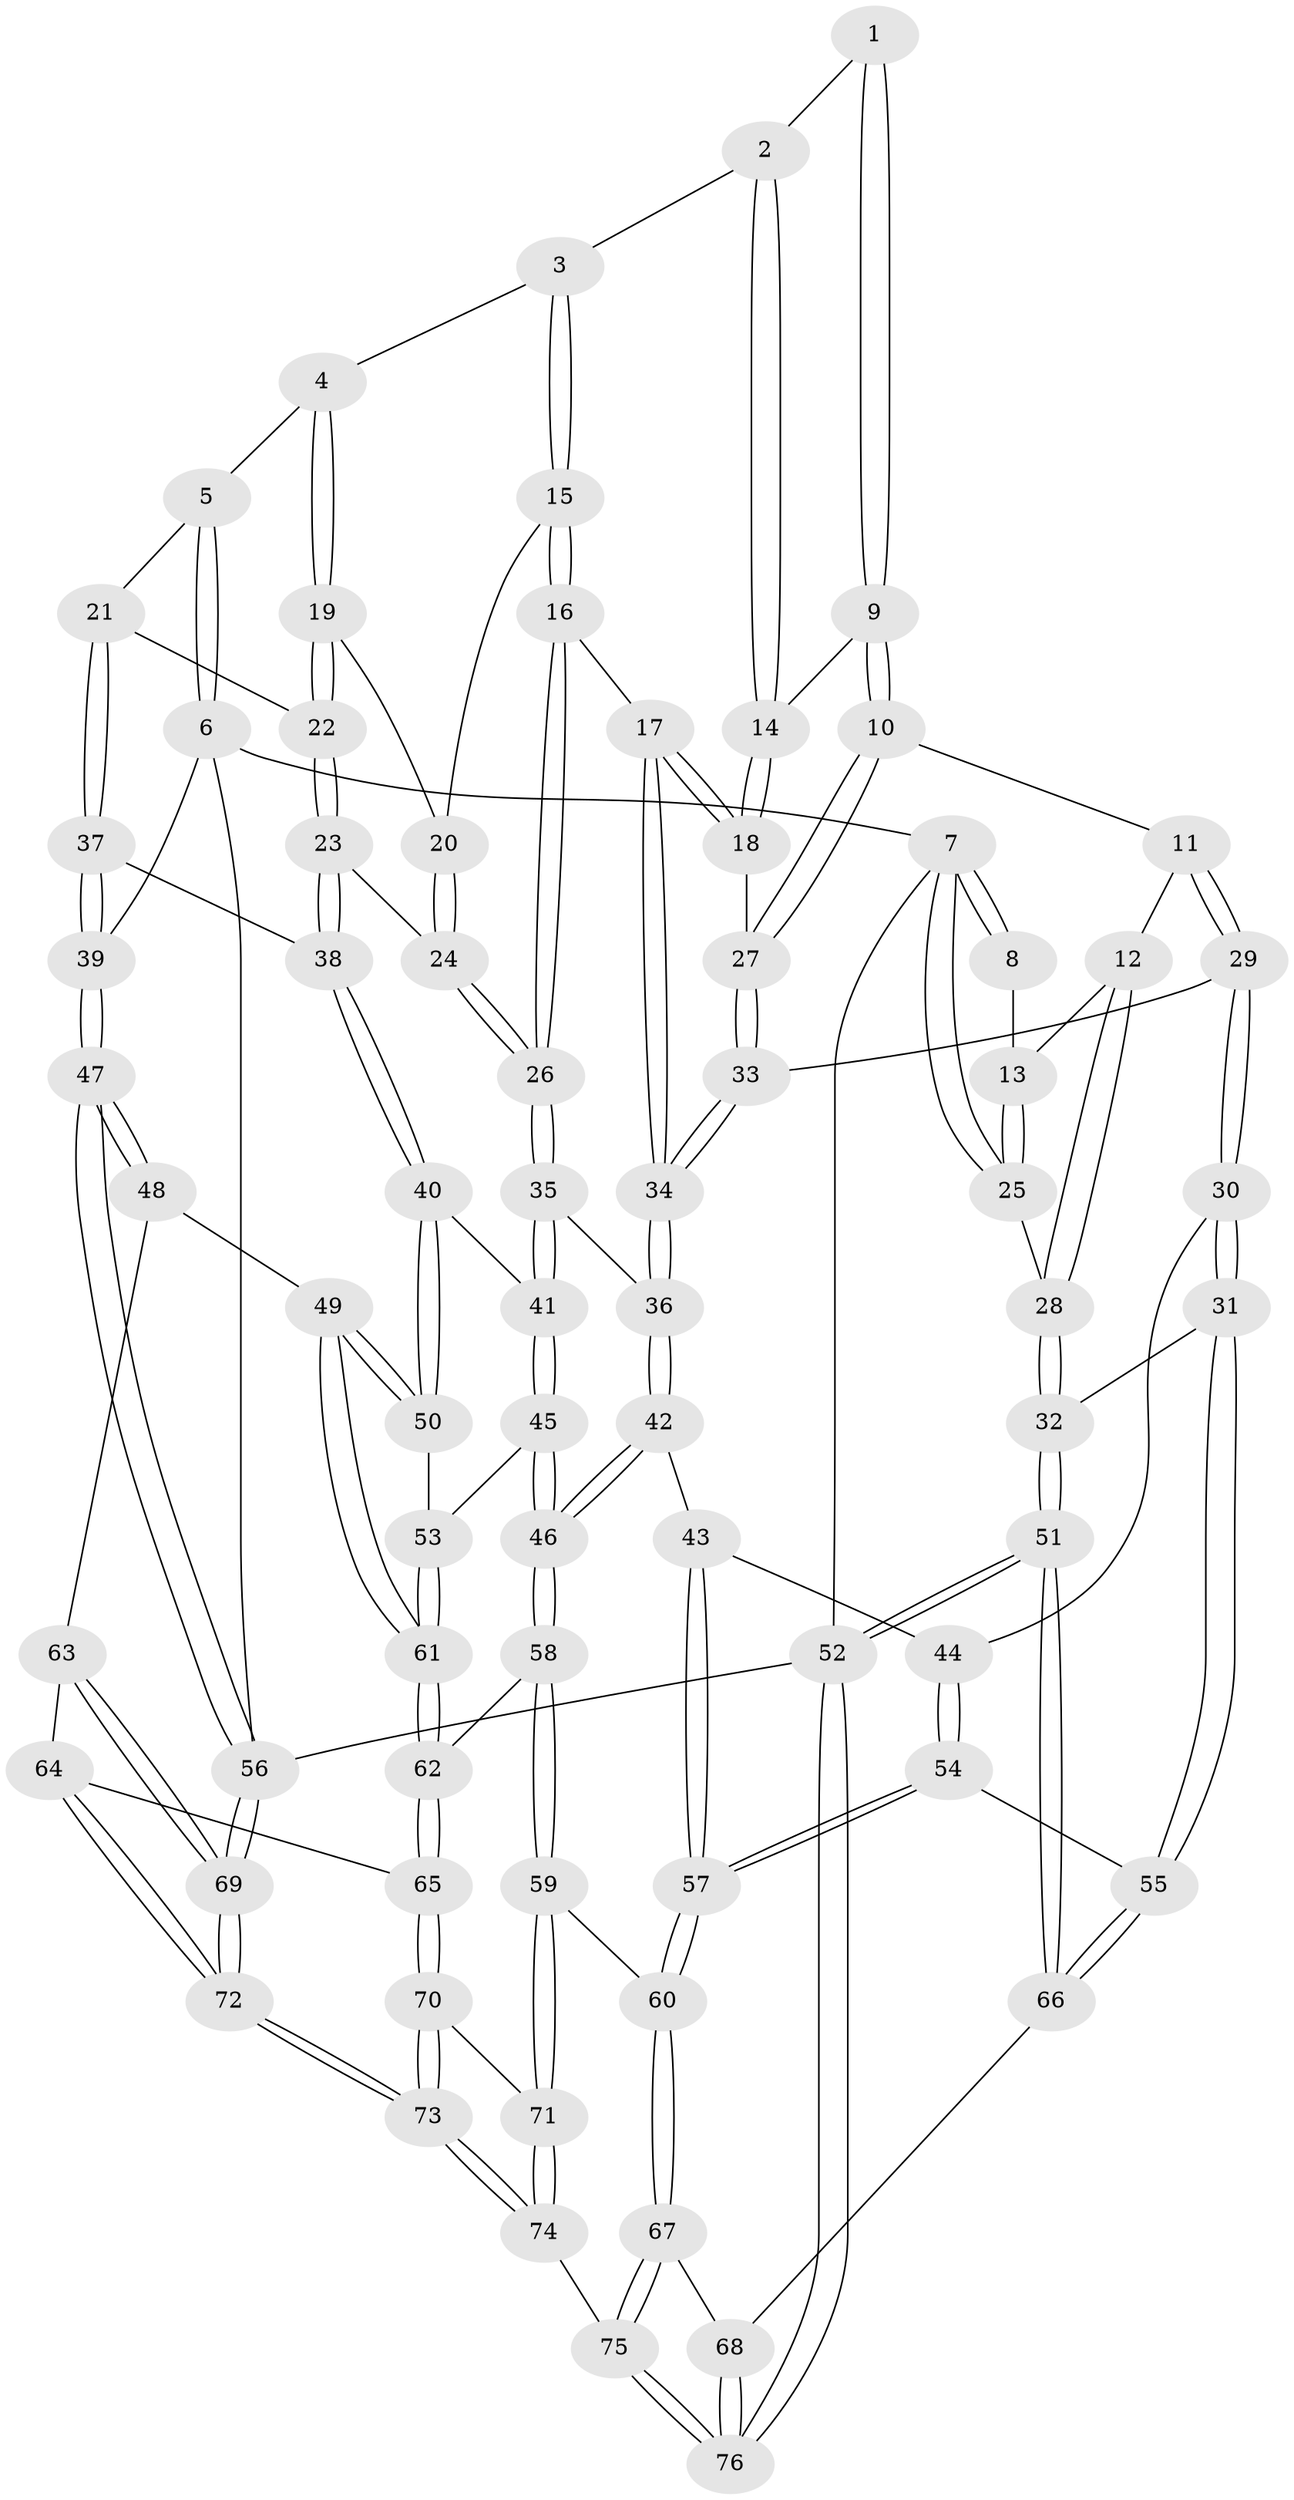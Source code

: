 // Generated by graph-tools (version 1.1) at 2025/00/03/09/25 05:00:44]
// undirected, 76 vertices, 187 edges
graph export_dot {
graph [start="1"]
  node [color=gray90,style=filled];
  1 [pos="+0.362341589793291+0"];
  2 [pos="+0.6094061673450315+0"];
  3 [pos="+0.6579923243848106+0"];
  4 [pos="+0.9196125572821809+0"];
  5 [pos="+0.9669474922656339+0"];
  6 [pos="+1+0"];
  7 [pos="+0+0"];
  8 [pos="+0.058439111252928194+0"];
  9 [pos="+0.33066200489145553+0.10463651279723511"];
  10 [pos="+0.2503199448052478+0.15518847365909708"];
  11 [pos="+0.18152822730015086+0.16575401020116637"];
  12 [pos="+0.17765477766206586+0.16250555714273834"];
  13 [pos="+0.13319330776869692+0.10167310754205429"];
  14 [pos="+0.4292602812059727+0.1595129187937155"];
  15 [pos="+0.622557976525161+0.13632657110580268"];
  16 [pos="+0.6186266335731381+0.14536659678216338"];
  17 [pos="+0.503249372874174+0.2324816343796058"];
  18 [pos="+0.44722275685994956+0.18099331520609346"];
  19 [pos="+0.857012381332617+0.041480772808425756"];
  20 [pos="+0.7717259655672902+0.15909556310386358"];
  21 [pos="+0.9636684796182226+0.2705029725234891"];
  22 [pos="+0.8905435906088128+0.266402944970861"];
  23 [pos="+0.8172799859673539+0.30103103907212614"];
  24 [pos="+0.8040297409197862+0.30173202610328054"];
  25 [pos="+0+0.18503880640606726"];
  26 [pos="+0.7609708805473627+0.31939387554339077"];
  27 [pos="+0.3150421127582062+0.2601329577453305"];
  28 [pos="+0+0.30115139775041005"];
  29 [pos="+0.14163729811152215+0.38733353573032303"];
  30 [pos="+0.11692874703571392+0.43197834483818087"];
  31 [pos="+0.0365133292577047+0.4553843683303857"];
  32 [pos="+0+0.4962320571174473"];
  33 [pos="+0.3277586239912531+0.30705160928427233"];
  34 [pos="+0.49291955385962855+0.37571229550746926"];
  35 [pos="+0.6976432651962444+0.3947024755865262"];
  36 [pos="+0.4934003419539523+0.37720524200470645"];
  37 [pos="+1+0.3388212773917428"];
  38 [pos="+0.9042850540814675+0.457666339481752"];
  39 [pos="+1+0.34466952638339166"];
  40 [pos="+0.8815547934438716+0.5055687664142382"];
  41 [pos="+0.7244052735023119+0.466039327104512"];
  42 [pos="+0.4353089492472889+0.508845209501253"];
  43 [pos="+0.4162491699539601+0.5142305243626704"];
  44 [pos="+0.14299695004138444+0.4458932364122533"];
  45 [pos="+0.6962917490749696+0.5977754249020935"];
  46 [pos="+0.5175635614733407+0.6095363521572679"];
  47 [pos="+1+0.6777142130669404"];
  48 [pos="+0.9667448493260867+0.6513755599658438"];
  49 [pos="+0.9481238144063008+0.6398126431878444"];
  50 [pos="+0.9147442189390081+0.6101418405554611"];
  51 [pos="+0+0.8499535704922981"];
  52 [pos="+0+1"];
  53 [pos="+0.7134041623235818+0.6178753812369597"];
  54 [pos="+0.2622152792788323+0.7063401050947011"];
  55 [pos="+0.23489298972825204+0.7142364148844333"];
  56 [pos="+1+1"];
  57 [pos="+0.27938645186914013+0.7081200741812528"];
  58 [pos="+0.5139993332958388+0.7521100580168206"];
  59 [pos="+0.4607775591660139+0.8309690752087758"];
  60 [pos="+0.3689065232208919+0.8216813303695495"];
  61 [pos="+0.7246444206936105+0.746911295911429"];
  62 [pos="+0.7203141658756007+0.7759981610089222"];
  63 [pos="+0.8891957117096748+0.7595005407441124"];
  64 [pos="+0.7618191646419168+0.8279397551053455"];
  65 [pos="+0.7397169039368016+0.8136908911211952"];
  66 [pos="+0+0.8290009260617061"];
  67 [pos="+0.2985543619787544+0.8934345723884521"];
  68 [pos="+0.2958962344663309+0.894127723785171"];
  69 [pos="+1+1"];
  70 [pos="+0.6190503503132414+0.9130080942991561"];
  71 [pos="+0.48480918251426897+0.8783092102818837"];
  72 [pos="+1+1"];
  73 [pos="+0.7467083487045286+1"];
  74 [pos="+0.4504342306383702+1"];
  75 [pos="+0.40313893429147646+1"];
  76 [pos="+0+1"];
  1 -- 2;
  1 -- 9;
  1 -- 9;
  2 -- 3;
  2 -- 14;
  2 -- 14;
  3 -- 4;
  3 -- 15;
  3 -- 15;
  4 -- 5;
  4 -- 19;
  4 -- 19;
  5 -- 6;
  5 -- 6;
  5 -- 21;
  6 -- 7;
  6 -- 39;
  6 -- 56;
  7 -- 8;
  7 -- 8;
  7 -- 25;
  7 -- 25;
  7 -- 52;
  8 -- 13;
  9 -- 10;
  9 -- 10;
  9 -- 14;
  10 -- 11;
  10 -- 27;
  10 -- 27;
  11 -- 12;
  11 -- 29;
  11 -- 29;
  12 -- 13;
  12 -- 28;
  12 -- 28;
  13 -- 25;
  13 -- 25;
  14 -- 18;
  14 -- 18;
  15 -- 16;
  15 -- 16;
  15 -- 20;
  16 -- 17;
  16 -- 26;
  16 -- 26;
  17 -- 18;
  17 -- 18;
  17 -- 34;
  17 -- 34;
  18 -- 27;
  19 -- 20;
  19 -- 22;
  19 -- 22;
  20 -- 24;
  20 -- 24;
  21 -- 22;
  21 -- 37;
  21 -- 37;
  22 -- 23;
  22 -- 23;
  23 -- 24;
  23 -- 38;
  23 -- 38;
  24 -- 26;
  24 -- 26;
  25 -- 28;
  26 -- 35;
  26 -- 35;
  27 -- 33;
  27 -- 33;
  28 -- 32;
  28 -- 32;
  29 -- 30;
  29 -- 30;
  29 -- 33;
  30 -- 31;
  30 -- 31;
  30 -- 44;
  31 -- 32;
  31 -- 55;
  31 -- 55;
  32 -- 51;
  32 -- 51;
  33 -- 34;
  33 -- 34;
  34 -- 36;
  34 -- 36;
  35 -- 36;
  35 -- 41;
  35 -- 41;
  36 -- 42;
  36 -- 42;
  37 -- 38;
  37 -- 39;
  37 -- 39;
  38 -- 40;
  38 -- 40;
  39 -- 47;
  39 -- 47;
  40 -- 41;
  40 -- 50;
  40 -- 50;
  41 -- 45;
  41 -- 45;
  42 -- 43;
  42 -- 46;
  42 -- 46;
  43 -- 44;
  43 -- 57;
  43 -- 57;
  44 -- 54;
  44 -- 54;
  45 -- 46;
  45 -- 46;
  45 -- 53;
  46 -- 58;
  46 -- 58;
  47 -- 48;
  47 -- 48;
  47 -- 56;
  47 -- 56;
  48 -- 49;
  48 -- 63;
  49 -- 50;
  49 -- 50;
  49 -- 61;
  49 -- 61;
  50 -- 53;
  51 -- 52;
  51 -- 52;
  51 -- 66;
  51 -- 66;
  52 -- 76;
  52 -- 76;
  52 -- 56;
  53 -- 61;
  53 -- 61;
  54 -- 55;
  54 -- 57;
  54 -- 57;
  55 -- 66;
  55 -- 66;
  56 -- 69;
  56 -- 69;
  57 -- 60;
  57 -- 60;
  58 -- 59;
  58 -- 59;
  58 -- 62;
  59 -- 60;
  59 -- 71;
  59 -- 71;
  60 -- 67;
  60 -- 67;
  61 -- 62;
  61 -- 62;
  62 -- 65;
  62 -- 65;
  63 -- 64;
  63 -- 69;
  63 -- 69;
  64 -- 65;
  64 -- 72;
  64 -- 72;
  65 -- 70;
  65 -- 70;
  66 -- 68;
  67 -- 68;
  67 -- 75;
  67 -- 75;
  68 -- 76;
  68 -- 76;
  69 -- 72;
  69 -- 72;
  70 -- 71;
  70 -- 73;
  70 -- 73;
  71 -- 74;
  71 -- 74;
  72 -- 73;
  72 -- 73;
  73 -- 74;
  73 -- 74;
  74 -- 75;
  75 -- 76;
  75 -- 76;
}
